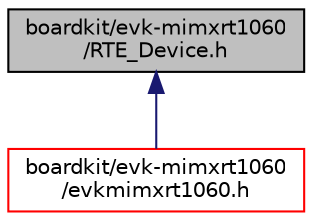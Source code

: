 digraph "boardkit/evk-mimxrt1060/RTE_Device.h"
{
  edge [fontname="Helvetica",fontsize="10",labelfontname="Helvetica",labelfontsize="10"];
  node [fontname="Helvetica",fontsize="10",shape=record];
  Node1 [label="boardkit/evk-mimxrt1060\l/RTE_Device.h",height=0.2,width=0.4,color="black", fillcolor="grey75", style="filled", fontcolor="black"];
  Node1 -> Node2 [dir="back",color="midnightblue",fontsize="10",style="solid",fontname="Helvetica"];
  Node2 [label="boardkit/evk-mimxrt1060\l/evkmimxrt1060.h",height=0.2,width=0.4,color="red", fillcolor="white", style="filled",URL="$evkmimxrt1060_8h.html",tooltip="The evkmimxrt1060.h file defines GPIO pin mappings for evkmimxrt1060 board. "];
}
